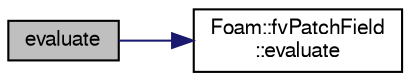 digraph "evaluate"
{
  bgcolor="transparent";
  edge [fontname="FreeSans",fontsize="10",labelfontname="FreeSans",labelfontsize="10"];
  node [fontname="FreeSans",fontsize="10",shape=record];
  rankdir="LR";
  Node1211 [label="evaluate",height=0.2,width=0.4,color="black", fillcolor="grey75", style="filled", fontcolor="black"];
  Node1211 -> Node1212 [color="midnightblue",fontsize="10",style="solid",fontname="FreeSans"];
  Node1212 [label="Foam::fvPatchField\l::evaluate",height=0.2,width=0.4,color="black",URL="$a22354.html#a3b59c070ab0408e3bbb21927540159f4",tooltip="Evaluate the patch field, sets Updated to false. "];
}
